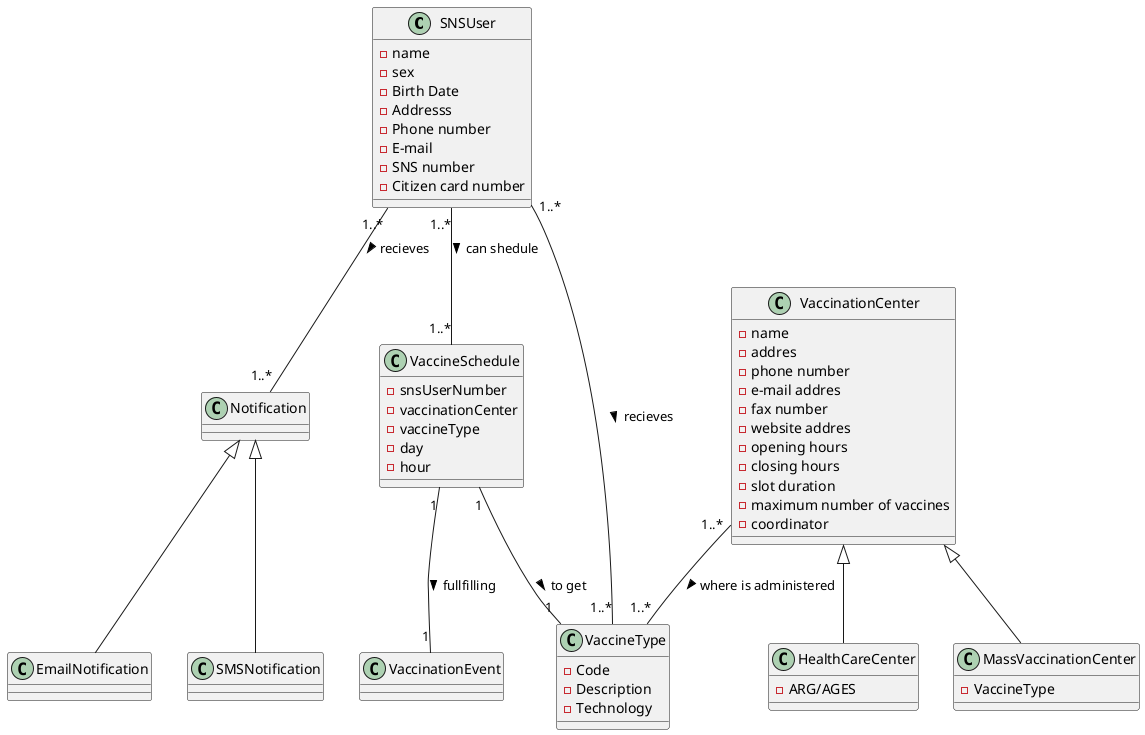 @startuml
'https://plantuml.com/sequence-diagram
class SNSUser {
-name
-sex
-Birth Date
-Addresss
-Phone number
-E-mail
-SNS number
-Citizen card number
}
class VaccinationCenter {
-name
-addres
-phone number
-e-mail addres
-fax number
-website addres
-opening hours
-closing hours
-slot duration
-maximum number of vaccines
-coordinator
}
class HealthCareCenter extends VaccinationCenter{
-ARG/AGES
}
class MassVaccinationCenter extends VaccinationCenter{
-VaccineType
}

class Notification

class VaccineSchedule{
-snsUserNumber
-vaccinationCenter
-vaccineType
-day
-hour
}
class VaccineType {
-Code
-Description
-Technology
}
class VaccinationEvent
class EmailNotification extends Notification
class SMSNotification extends Notification



VaccinationCenter "1..*" -- "1..*" VaccineType :  where is administered >
SNSUser "1..*" -- "1..*" VaccineType : recieves >
SNSUser "1..*" -- "1..*" Notification : recieves >
SNSUser "1..*" -- "1..*" VaccineSchedule : can shedule >
VaccineSchedule "1" -- "1" VaccineType : to get >
VaccineSchedule "1" -- "1" VaccinationEvent : fullfilling >







@enduml
